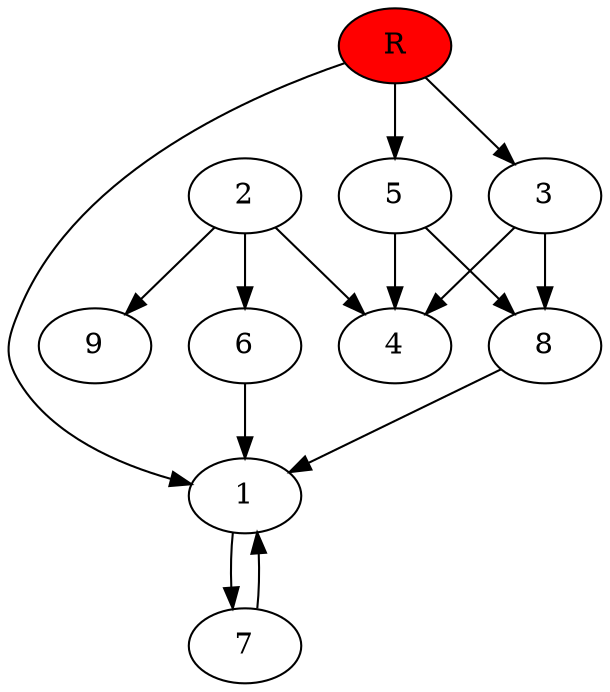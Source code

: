 digraph prb33812 {
	1
	2
	3
	4
	5
	6
	7
	8
	R [fillcolor="#ff0000" style=filled]
	1 -> 7
	2 -> 4
	2 -> 6
	2 -> 9
	3 -> 4
	3 -> 8
	5 -> 4
	5 -> 8
	6 -> 1
	7 -> 1
	8 -> 1
	R -> 1
	R -> 3
	R -> 5
}
